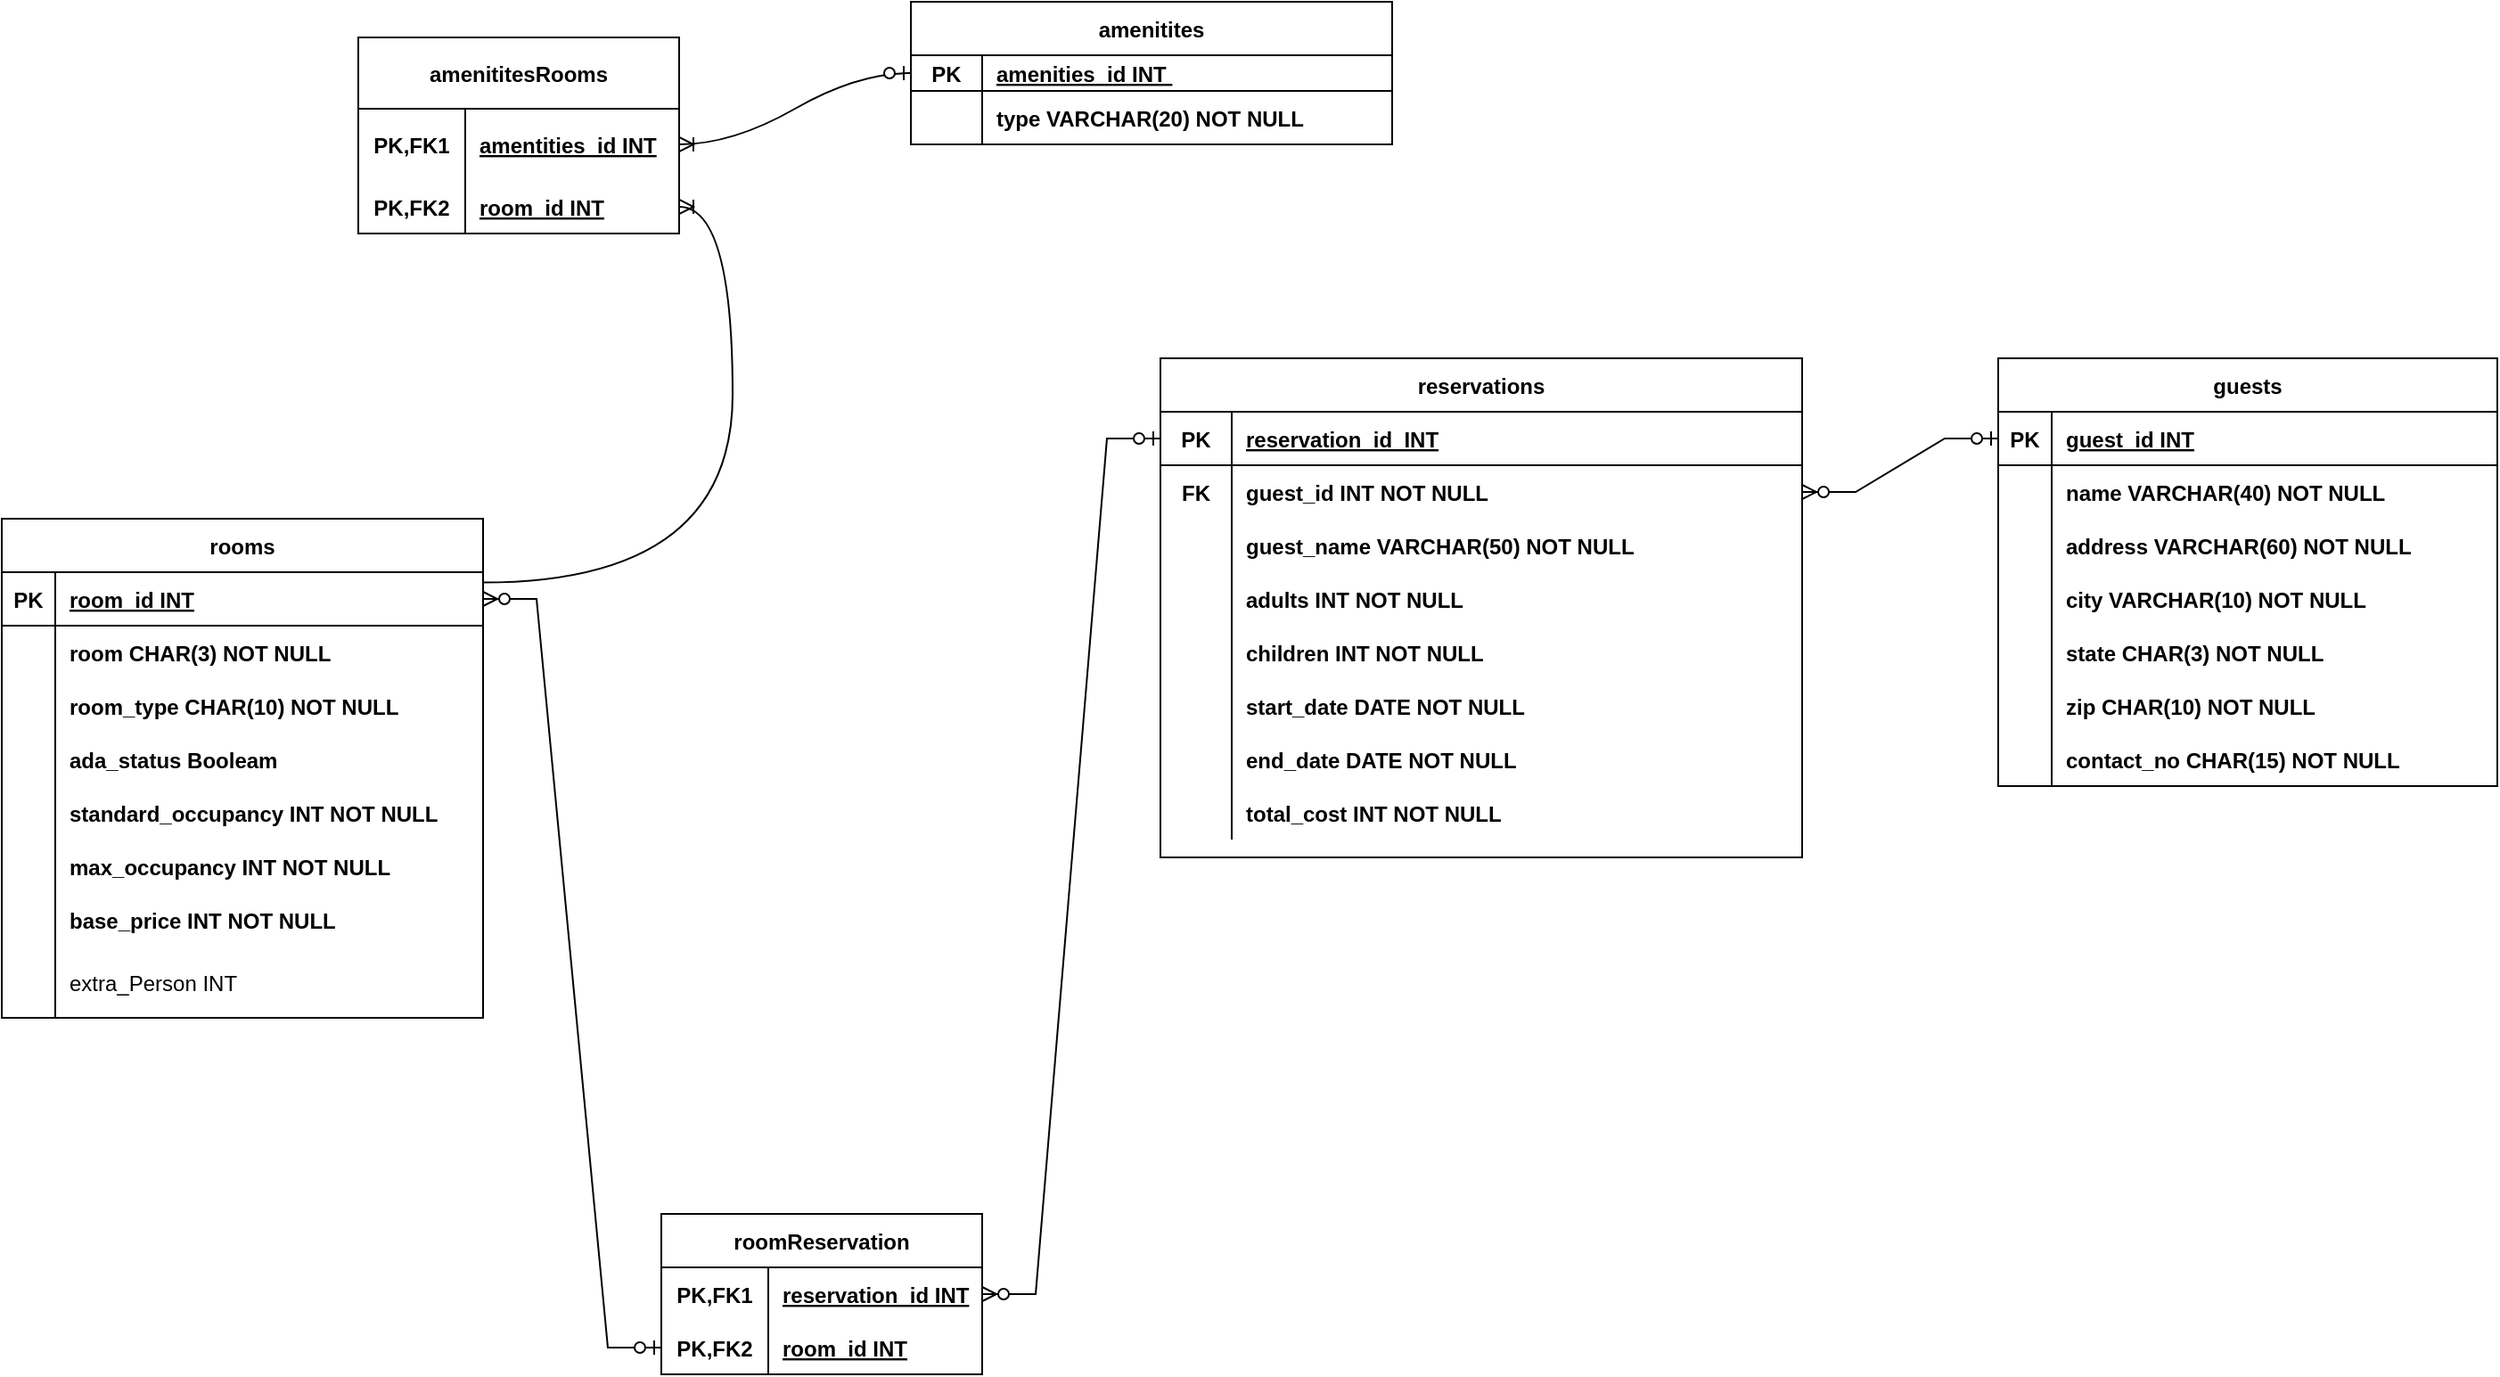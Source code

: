 <mxfile version="17.0.0" type="github">
  <diagram id="BOBg9P0p9itSkzy7MC-l" name="Page-1">
    <mxGraphModel dx="1747" dy="896" grid="1" gridSize="10" guides="1" tooltips="1" connect="1" arrows="1" fold="1" page="1" pageScale="1" pageWidth="850" pageHeight="1100" math="0" shadow="0">
      <root>
        <mxCell id="0" />
        <mxCell id="1" parent="0" />
        <mxCell id="4Msq5oDwL8IhgxMSqHbl-1" value="reservations" style="shape=table;startSize=30;container=1;collapsible=1;childLayout=tableLayout;fixedRows=1;rowLines=0;fontStyle=1;align=center;resizeLast=1;" parent="1" vertex="1">
          <mxGeometry x="1030" y="370" width="360" height="280" as="geometry" />
        </mxCell>
        <mxCell id="4Msq5oDwL8IhgxMSqHbl-2" value="" style="shape=tableRow;horizontal=0;startSize=0;swimlaneHead=0;swimlaneBody=0;fillColor=none;collapsible=0;dropTarget=0;points=[[0,0.5],[1,0.5]];portConstraint=eastwest;top=0;left=0;right=0;bottom=1;" parent="4Msq5oDwL8IhgxMSqHbl-1" vertex="1">
          <mxGeometry y="30" width="360" height="30" as="geometry" />
        </mxCell>
        <mxCell id="4Msq5oDwL8IhgxMSqHbl-3" value="PK" style="shape=partialRectangle;connectable=0;fillColor=none;top=0;left=0;bottom=0;right=0;fontStyle=1;overflow=hidden;" parent="4Msq5oDwL8IhgxMSqHbl-2" vertex="1">
          <mxGeometry width="40" height="30" as="geometry">
            <mxRectangle width="40" height="30" as="alternateBounds" />
          </mxGeometry>
        </mxCell>
        <mxCell id="4Msq5oDwL8IhgxMSqHbl-4" value="reservation_id  INT" style="shape=partialRectangle;connectable=0;fillColor=none;top=0;left=0;bottom=0;right=0;align=left;spacingLeft=6;fontStyle=5;overflow=hidden;" parent="4Msq5oDwL8IhgxMSqHbl-2" vertex="1">
          <mxGeometry x="40" width="320" height="30" as="geometry">
            <mxRectangle width="320" height="30" as="alternateBounds" />
          </mxGeometry>
        </mxCell>
        <mxCell id="4Msq5oDwL8IhgxMSqHbl-5" value="" style="shape=tableRow;horizontal=0;startSize=0;swimlaneHead=0;swimlaneBody=0;fillColor=none;collapsible=0;dropTarget=0;points=[[0,0.5],[1,0.5]];portConstraint=eastwest;top=0;left=0;right=0;bottom=0;" parent="4Msq5oDwL8IhgxMSqHbl-1" vertex="1">
          <mxGeometry y="60" width="360" height="30" as="geometry" />
        </mxCell>
        <mxCell id="4Msq5oDwL8IhgxMSqHbl-6" value="FK" style="shape=partialRectangle;connectable=0;fillColor=none;top=0;left=0;bottom=0;right=0;editable=1;overflow=hidden;fontStyle=1" parent="4Msq5oDwL8IhgxMSqHbl-5" vertex="1">
          <mxGeometry width="40" height="30" as="geometry">
            <mxRectangle width="40" height="30" as="alternateBounds" />
          </mxGeometry>
        </mxCell>
        <mxCell id="4Msq5oDwL8IhgxMSqHbl-7" value="guest_id INT NOT NULL" style="shape=partialRectangle;connectable=0;fillColor=none;top=0;left=0;bottom=0;right=0;align=left;spacingLeft=6;overflow=hidden;fontStyle=1" parent="4Msq5oDwL8IhgxMSqHbl-5" vertex="1">
          <mxGeometry x="40" width="320" height="30" as="geometry">
            <mxRectangle width="320" height="30" as="alternateBounds" />
          </mxGeometry>
        </mxCell>
        <mxCell id="4Msq5oDwL8IhgxMSqHbl-115" value="" style="shape=tableRow;horizontal=0;startSize=0;swimlaneHead=0;swimlaneBody=0;fillColor=none;collapsible=0;dropTarget=0;points=[[0,0.5],[1,0.5]];portConstraint=eastwest;top=0;left=0;right=0;bottom=0;" parent="4Msq5oDwL8IhgxMSqHbl-1" vertex="1">
          <mxGeometry y="90" width="360" height="30" as="geometry" />
        </mxCell>
        <mxCell id="4Msq5oDwL8IhgxMSqHbl-116" value="" style="shape=partialRectangle;connectable=0;fillColor=none;top=0;left=0;bottom=0;right=0;editable=1;overflow=hidden;" parent="4Msq5oDwL8IhgxMSqHbl-115" vertex="1">
          <mxGeometry width="40" height="30" as="geometry">
            <mxRectangle width="40" height="30" as="alternateBounds" />
          </mxGeometry>
        </mxCell>
        <mxCell id="4Msq5oDwL8IhgxMSqHbl-117" value="guest_name VARCHAR(50) NOT NULL" style="shape=partialRectangle;connectable=0;fillColor=none;top=0;left=0;bottom=0;right=0;align=left;spacingLeft=6;overflow=hidden;fontStyle=1" parent="4Msq5oDwL8IhgxMSqHbl-115" vertex="1">
          <mxGeometry x="40" width="320" height="30" as="geometry">
            <mxRectangle width="320" height="30" as="alternateBounds" />
          </mxGeometry>
        </mxCell>
        <mxCell id="4Msq5oDwL8IhgxMSqHbl-118" value="" style="shape=tableRow;horizontal=0;startSize=0;swimlaneHead=0;swimlaneBody=0;fillColor=none;collapsible=0;dropTarget=0;points=[[0,0.5],[1,0.5]];portConstraint=eastwest;top=0;left=0;right=0;bottom=0;" parent="4Msq5oDwL8IhgxMSqHbl-1" vertex="1">
          <mxGeometry y="120" width="360" height="30" as="geometry" />
        </mxCell>
        <mxCell id="4Msq5oDwL8IhgxMSqHbl-119" value="" style="shape=partialRectangle;connectable=0;fillColor=none;top=0;left=0;bottom=0;right=0;editable=1;overflow=hidden;" parent="4Msq5oDwL8IhgxMSqHbl-118" vertex="1">
          <mxGeometry width="40" height="30" as="geometry">
            <mxRectangle width="40" height="30" as="alternateBounds" />
          </mxGeometry>
        </mxCell>
        <mxCell id="4Msq5oDwL8IhgxMSqHbl-120" value="adults INT NOT NULL" style="shape=partialRectangle;connectable=0;fillColor=none;top=0;left=0;bottom=0;right=0;align=left;spacingLeft=6;overflow=hidden;fontStyle=1" parent="4Msq5oDwL8IhgxMSqHbl-118" vertex="1">
          <mxGeometry x="40" width="320" height="30" as="geometry">
            <mxRectangle width="320" height="30" as="alternateBounds" />
          </mxGeometry>
        </mxCell>
        <mxCell id="4Msq5oDwL8IhgxMSqHbl-121" value="" style="shape=tableRow;horizontal=0;startSize=0;swimlaneHead=0;swimlaneBody=0;fillColor=none;collapsible=0;dropTarget=0;points=[[0,0.5],[1,0.5]];portConstraint=eastwest;top=0;left=0;right=0;bottom=0;" parent="4Msq5oDwL8IhgxMSqHbl-1" vertex="1">
          <mxGeometry y="150" width="360" height="30" as="geometry" />
        </mxCell>
        <mxCell id="4Msq5oDwL8IhgxMSqHbl-122" value="" style="shape=partialRectangle;connectable=0;fillColor=none;top=0;left=0;bottom=0;right=0;editable=1;overflow=hidden;" parent="4Msq5oDwL8IhgxMSqHbl-121" vertex="1">
          <mxGeometry width="40" height="30" as="geometry">
            <mxRectangle width="40" height="30" as="alternateBounds" />
          </mxGeometry>
        </mxCell>
        <mxCell id="4Msq5oDwL8IhgxMSqHbl-123" value="children INT NOT NULL" style="shape=partialRectangle;connectable=0;fillColor=none;top=0;left=0;bottom=0;right=0;align=left;spacingLeft=6;overflow=hidden;fontStyle=1" parent="4Msq5oDwL8IhgxMSqHbl-121" vertex="1">
          <mxGeometry x="40" width="320" height="30" as="geometry">
            <mxRectangle width="320" height="30" as="alternateBounds" />
          </mxGeometry>
        </mxCell>
        <mxCell id="4Msq5oDwL8IhgxMSqHbl-124" value="" style="shape=tableRow;horizontal=0;startSize=0;swimlaneHead=0;swimlaneBody=0;fillColor=none;collapsible=0;dropTarget=0;points=[[0,0.5],[1,0.5]];portConstraint=eastwest;top=0;left=0;right=0;bottom=0;" parent="4Msq5oDwL8IhgxMSqHbl-1" vertex="1">
          <mxGeometry y="180" width="360" height="30" as="geometry" />
        </mxCell>
        <mxCell id="4Msq5oDwL8IhgxMSqHbl-125" value="" style="shape=partialRectangle;connectable=0;fillColor=none;top=0;left=0;bottom=0;right=0;editable=1;overflow=hidden;" parent="4Msq5oDwL8IhgxMSqHbl-124" vertex="1">
          <mxGeometry width="40" height="30" as="geometry">
            <mxRectangle width="40" height="30" as="alternateBounds" />
          </mxGeometry>
        </mxCell>
        <mxCell id="4Msq5oDwL8IhgxMSqHbl-126" value="start_date DATE NOT NULL" style="shape=partialRectangle;connectable=0;fillColor=none;top=0;left=0;bottom=0;right=0;align=left;spacingLeft=6;overflow=hidden;fontStyle=1" parent="4Msq5oDwL8IhgxMSqHbl-124" vertex="1">
          <mxGeometry x="40" width="320" height="30" as="geometry">
            <mxRectangle width="320" height="30" as="alternateBounds" />
          </mxGeometry>
        </mxCell>
        <mxCell id="4Msq5oDwL8IhgxMSqHbl-127" value="" style="shape=tableRow;horizontal=0;startSize=0;swimlaneHead=0;swimlaneBody=0;fillColor=none;collapsible=0;dropTarget=0;points=[[0,0.5],[1,0.5]];portConstraint=eastwest;top=0;left=0;right=0;bottom=0;" parent="4Msq5oDwL8IhgxMSqHbl-1" vertex="1">
          <mxGeometry y="210" width="360" height="30" as="geometry" />
        </mxCell>
        <mxCell id="4Msq5oDwL8IhgxMSqHbl-128" value="" style="shape=partialRectangle;connectable=0;fillColor=none;top=0;left=0;bottom=0;right=0;editable=1;overflow=hidden;" parent="4Msq5oDwL8IhgxMSqHbl-127" vertex="1">
          <mxGeometry width="40" height="30" as="geometry">
            <mxRectangle width="40" height="30" as="alternateBounds" />
          </mxGeometry>
        </mxCell>
        <mxCell id="4Msq5oDwL8IhgxMSqHbl-129" value="end_date DATE NOT NULL" style="shape=partialRectangle;connectable=0;fillColor=none;top=0;left=0;bottom=0;right=0;align=left;spacingLeft=6;overflow=hidden;fontStyle=1" parent="4Msq5oDwL8IhgxMSqHbl-127" vertex="1">
          <mxGeometry x="40" width="320" height="30" as="geometry">
            <mxRectangle width="320" height="30" as="alternateBounds" />
          </mxGeometry>
        </mxCell>
        <mxCell id="4Msq5oDwL8IhgxMSqHbl-130" value="" style="shape=tableRow;horizontal=0;startSize=0;swimlaneHead=0;swimlaneBody=0;fillColor=none;collapsible=0;dropTarget=0;points=[[0,0.5],[1,0.5]];portConstraint=eastwest;top=0;left=0;right=0;bottom=0;" parent="4Msq5oDwL8IhgxMSqHbl-1" vertex="1">
          <mxGeometry y="240" width="360" height="30" as="geometry" />
        </mxCell>
        <mxCell id="4Msq5oDwL8IhgxMSqHbl-131" value="" style="shape=partialRectangle;connectable=0;fillColor=none;top=0;left=0;bottom=0;right=0;editable=1;overflow=hidden;" parent="4Msq5oDwL8IhgxMSqHbl-130" vertex="1">
          <mxGeometry width="40" height="30" as="geometry">
            <mxRectangle width="40" height="30" as="alternateBounds" />
          </mxGeometry>
        </mxCell>
        <mxCell id="4Msq5oDwL8IhgxMSqHbl-132" value="total_cost INT NOT NULL" style="shape=partialRectangle;connectable=0;fillColor=none;top=0;left=0;bottom=0;right=0;align=left;spacingLeft=6;overflow=hidden;fontStyle=1" parent="4Msq5oDwL8IhgxMSqHbl-130" vertex="1">
          <mxGeometry x="40" width="320" height="30" as="geometry">
            <mxRectangle width="320" height="30" as="alternateBounds" />
          </mxGeometry>
        </mxCell>
        <mxCell id="4Msq5oDwL8IhgxMSqHbl-14" value="rooms" style="shape=table;startSize=30;container=1;collapsible=1;childLayout=tableLayout;fixedRows=1;rowLines=0;fontStyle=1;align=center;resizeLast=1;" parent="1" vertex="1">
          <mxGeometry x="380" y="460" width="270" height="280" as="geometry" />
        </mxCell>
        <mxCell id="4Msq5oDwL8IhgxMSqHbl-15" value="" style="shape=tableRow;horizontal=0;startSize=0;swimlaneHead=0;swimlaneBody=0;fillColor=none;collapsible=0;dropTarget=0;points=[[0,0.5],[1,0.5]];portConstraint=eastwest;top=0;left=0;right=0;bottom=1;" parent="4Msq5oDwL8IhgxMSqHbl-14" vertex="1">
          <mxGeometry y="30" width="270" height="30" as="geometry" />
        </mxCell>
        <mxCell id="4Msq5oDwL8IhgxMSqHbl-16" value="PK" style="shape=partialRectangle;connectable=0;fillColor=none;top=0;left=0;bottom=0;right=0;fontStyle=1;overflow=hidden;" parent="4Msq5oDwL8IhgxMSqHbl-15" vertex="1">
          <mxGeometry width="30" height="30" as="geometry">
            <mxRectangle width="30" height="30" as="alternateBounds" />
          </mxGeometry>
        </mxCell>
        <mxCell id="4Msq5oDwL8IhgxMSqHbl-17" value="room_id INT" style="shape=partialRectangle;connectable=0;fillColor=none;top=0;left=0;bottom=0;right=0;align=left;spacingLeft=6;fontStyle=5;overflow=hidden;" parent="4Msq5oDwL8IhgxMSqHbl-15" vertex="1">
          <mxGeometry x="30" width="240" height="30" as="geometry">
            <mxRectangle width="240" height="30" as="alternateBounds" />
          </mxGeometry>
        </mxCell>
        <mxCell id="4Msq5oDwL8IhgxMSqHbl-18" value="" style="shape=tableRow;horizontal=0;startSize=0;swimlaneHead=0;swimlaneBody=0;fillColor=none;collapsible=0;dropTarget=0;points=[[0,0.5],[1,0.5]];portConstraint=eastwest;top=0;left=0;right=0;bottom=0;" parent="4Msq5oDwL8IhgxMSqHbl-14" vertex="1">
          <mxGeometry y="60" width="270" height="30" as="geometry" />
        </mxCell>
        <mxCell id="4Msq5oDwL8IhgxMSqHbl-19" value="" style="shape=partialRectangle;connectable=0;fillColor=none;top=0;left=0;bottom=0;right=0;editable=1;overflow=hidden;" parent="4Msq5oDwL8IhgxMSqHbl-18" vertex="1">
          <mxGeometry width="30" height="30" as="geometry">
            <mxRectangle width="30" height="30" as="alternateBounds" />
          </mxGeometry>
        </mxCell>
        <mxCell id="4Msq5oDwL8IhgxMSqHbl-20" value="room CHAR(3) NOT NULL" style="shape=partialRectangle;connectable=0;fillColor=none;top=0;left=0;bottom=0;right=0;align=left;spacingLeft=6;overflow=hidden;fontStyle=1" parent="4Msq5oDwL8IhgxMSqHbl-18" vertex="1">
          <mxGeometry x="30" width="240" height="30" as="geometry">
            <mxRectangle width="240" height="30" as="alternateBounds" />
          </mxGeometry>
        </mxCell>
        <mxCell id="4Msq5oDwL8IhgxMSqHbl-21" value="" style="shape=tableRow;horizontal=0;startSize=0;swimlaneHead=0;swimlaneBody=0;fillColor=none;collapsible=0;dropTarget=0;points=[[0,0.5],[1,0.5]];portConstraint=eastwest;top=0;left=0;right=0;bottom=0;" parent="4Msq5oDwL8IhgxMSqHbl-14" vertex="1">
          <mxGeometry y="90" width="270" height="30" as="geometry" />
        </mxCell>
        <mxCell id="4Msq5oDwL8IhgxMSqHbl-22" value="" style="shape=partialRectangle;connectable=0;fillColor=none;top=0;left=0;bottom=0;right=0;editable=1;overflow=hidden;" parent="4Msq5oDwL8IhgxMSqHbl-21" vertex="1">
          <mxGeometry width="30" height="30" as="geometry">
            <mxRectangle width="30" height="30" as="alternateBounds" />
          </mxGeometry>
        </mxCell>
        <mxCell id="4Msq5oDwL8IhgxMSqHbl-23" value="room_type CHAR(10) NOT NULL" style="shape=partialRectangle;connectable=0;fillColor=none;top=0;left=0;bottom=0;right=0;align=left;spacingLeft=6;overflow=hidden;fontStyle=1" parent="4Msq5oDwL8IhgxMSqHbl-21" vertex="1">
          <mxGeometry x="30" width="240" height="30" as="geometry">
            <mxRectangle width="240" height="30" as="alternateBounds" />
          </mxGeometry>
        </mxCell>
        <mxCell id="4Msq5oDwL8IhgxMSqHbl-66" value="" style="shape=tableRow;horizontal=0;startSize=0;swimlaneHead=0;swimlaneBody=0;fillColor=none;collapsible=0;dropTarget=0;points=[[0,0.5],[1,0.5]];portConstraint=eastwest;top=0;left=0;right=0;bottom=0;" parent="4Msq5oDwL8IhgxMSqHbl-14" vertex="1">
          <mxGeometry y="120" width="270" height="30" as="geometry" />
        </mxCell>
        <mxCell id="4Msq5oDwL8IhgxMSqHbl-67" value="" style="shape=partialRectangle;connectable=0;fillColor=none;top=0;left=0;bottom=0;right=0;editable=1;overflow=hidden;" parent="4Msq5oDwL8IhgxMSqHbl-66" vertex="1">
          <mxGeometry width="30" height="30" as="geometry">
            <mxRectangle width="30" height="30" as="alternateBounds" />
          </mxGeometry>
        </mxCell>
        <mxCell id="4Msq5oDwL8IhgxMSqHbl-68" value="ada_status Booleam" style="shape=partialRectangle;connectable=0;fillColor=none;top=0;left=0;bottom=0;right=0;align=left;spacingLeft=6;overflow=hidden;fontStyle=1" parent="4Msq5oDwL8IhgxMSqHbl-66" vertex="1">
          <mxGeometry x="30" width="240" height="30" as="geometry">
            <mxRectangle width="240" height="30" as="alternateBounds" />
          </mxGeometry>
        </mxCell>
        <mxCell id="4Msq5oDwL8IhgxMSqHbl-69" value="" style="shape=tableRow;horizontal=0;startSize=0;swimlaneHead=0;swimlaneBody=0;fillColor=none;collapsible=0;dropTarget=0;points=[[0,0.5],[1,0.5]];portConstraint=eastwest;top=0;left=0;right=0;bottom=0;" parent="4Msq5oDwL8IhgxMSqHbl-14" vertex="1">
          <mxGeometry y="150" width="270" height="30" as="geometry" />
        </mxCell>
        <mxCell id="4Msq5oDwL8IhgxMSqHbl-70" value="" style="shape=partialRectangle;connectable=0;fillColor=none;top=0;left=0;bottom=0;right=0;editable=1;overflow=hidden;" parent="4Msq5oDwL8IhgxMSqHbl-69" vertex="1">
          <mxGeometry width="30" height="30" as="geometry">
            <mxRectangle width="30" height="30" as="alternateBounds" />
          </mxGeometry>
        </mxCell>
        <mxCell id="4Msq5oDwL8IhgxMSqHbl-71" value="standard_occupancy INT NOT NULL" style="shape=partialRectangle;connectable=0;fillColor=none;top=0;left=0;bottom=0;right=0;align=left;spacingLeft=6;overflow=hidden;fontStyle=1" parent="4Msq5oDwL8IhgxMSqHbl-69" vertex="1">
          <mxGeometry x="30" width="240" height="30" as="geometry">
            <mxRectangle width="240" height="30" as="alternateBounds" />
          </mxGeometry>
        </mxCell>
        <mxCell id="4Msq5oDwL8IhgxMSqHbl-72" value="" style="shape=tableRow;horizontal=0;startSize=0;swimlaneHead=0;swimlaneBody=0;fillColor=none;collapsible=0;dropTarget=0;points=[[0,0.5],[1,0.5]];portConstraint=eastwest;top=0;left=0;right=0;bottom=0;" parent="4Msq5oDwL8IhgxMSqHbl-14" vertex="1">
          <mxGeometry y="180" width="270" height="30" as="geometry" />
        </mxCell>
        <mxCell id="4Msq5oDwL8IhgxMSqHbl-73" value="" style="shape=partialRectangle;connectable=0;fillColor=none;top=0;left=0;bottom=0;right=0;editable=1;overflow=hidden;" parent="4Msq5oDwL8IhgxMSqHbl-72" vertex="1">
          <mxGeometry width="30" height="30" as="geometry">
            <mxRectangle width="30" height="30" as="alternateBounds" />
          </mxGeometry>
        </mxCell>
        <mxCell id="4Msq5oDwL8IhgxMSqHbl-74" value="max_occupancy INT NOT NULL" style="shape=partialRectangle;connectable=0;fillColor=none;top=0;left=0;bottom=0;right=0;align=left;spacingLeft=6;overflow=hidden;fontStyle=1" parent="4Msq5oDwL8IhgxMSqHbl-72" vertex="1">
          <mxGeometry x="30" width="240" height="30" as="geometry">
            <mxRectangle width="240" height="30" as="alternateBounds" />
          </mxGeometry>
        </mxCell>
        <mxCell id="4Msq5oDwL8IhgxMSqHbl-97" value="" style="shape=tableRow;horizontal=0;startSize=0;swimlaneHead=0;swimlaneBody=0;fillColor=none;collapsible=0;dropTarget=0;points=[[0,0.5],[1,0.5]];portConstraint=eastwest;top=0;left=0;right=0;bottom=0;" parent="4Msq5oDwL8IhgxMSqHbl-14" vertex="1">
          <mxGeometry y="210" width="270" height="30" as="geometry" />
        </mxCell>
        <mxCell id="4Msq5oDwL8IhgxMSqHbl-98" value="" style="shape=partialRectangle;connectable=0;fillColor=none;top=0;left=0;bottom=0;right=0;editable=1;overflow=hidden;" parent="4Msq5oDwL8IhgxMSqHbl-97" vertex="1">
          <mxGeometry width="30" height="30" as="geometry">
            <mxRectangle width="30" height="30" as="alternateBounds" />
          </mxGeometry>
        </mxCell>
        <mxCell id="4Msq5oDwL8IhgxMSqHbl-99" value="base_price INT NOT NULL" style="shape=partialRectangle;connectable=0;fillColor=none;top=0;left=0;bottom=0;right=0;align=left;spacingLeft=6;overflow=hidden;fontStyle=1" parent="4Msq5oDwL8IhgxMSqHbl-97" vertex="1">
          <mxGeometry x="30" width="240" height="30" as="geometry">
            <mxRectangle width="240" height="30" as="alternateBounds" />
          </mxGeometry>
        </mxCell>
        <mxCell id="4Msq5oDwL8IhgxMSqHbl-100" value="" style="shape=tableRow;horizontal=0;startSize=0;swimlaneHead=0;swimlaneBody=0;fillColor=none;collapsible=0;dropTarget=0;points=[[0,0.5],[1,0.5]];portConstraint=eastwest;top=0;left=0;right=0;bottom=0;" parent="4Msq5oDwL8IhgxMSqHbl-14" vertex="1">
          <mxGeometry y="240" width="270" height="40" as="geometry" />
        </mxCell>
        <mxCell id="4Msq5oDwL8IhgxMSqHbl-101" value="" style="shape=partialRectangle;connectable=0;fillColor=none;top=0;left=0;bottom=0;right=0;editable=1;overflow=hidden;" parent="4Msq5oDwL8IhgxMSqHbl-100" vertex="1">
          <mxGeometry width="30" height="40" as="geometry">
            <mxRectangle width="30" height="40" as="alternateBounds" />
          </mxGeometry>
        </mxCell>
        <mxCell id="4Msq5oDwL8IhgxMSqHbl-102" value="extra_Person INT" style="shape=partialRectangle;connectable=0;fillColor=none;top=0;left=0;bottom=0;right=0;align=left;spacingLeft=6;overflow=hidden;fontStyle=0" parent="4Msq5oDwL8IhgxMSqHbl-100" vertex="1">
          <mxGeometry x="30" width="240" height="40" as="geometry">
            <mxRectangle width="240" height="40" as="alternateBounds" />
          </mxGeometry>
        </mxCell>
        <mxCell id="4Msq5oDwL8IhgxMSqHbl-27" value="guests" style="shape=table;startSize=30;container=1;collapsible=1;childLayout=tableLayout;fixedRows=1;rowLines=0;fontStyle=1;align=center;resizeLast=1;" parent="1" vertex="1">
          <mxGeometry x="1500" y="370" width="280" height="240" as="geometry" />
        </mxCell>
        <mxCell id="4Msq5oDwL8IhgxMSqHbl-28" value="" style="shape=tableRow;horizontal=0;startSize=0;swimlaneHead=0;swimlaneBody=0;fillColor=none;collapsible=0;dropTarget=0;points=[[0,0.5],[1,0.5]];portConstraint=eastwest;top=0;left=0;right=0;bottom=1;" parent="4Msq5oDwL8IhgxMSqHbl-27" vertex="1">
          <mxGeometry y="30" width="280" height="30" as="geometry" />
        </mxCell>
        <mxCell id="4Msq5oDwL8IhgxMSqHbl-29" value="PK" style="shape=partialRectangle;connectable=0;fillColor=none;top=0;left=0;bottom=0;right=0;fontStyle=1;overflow=hidden;" parent="4Msq5oDwL8IhgxMSqHbl-28" vertex="1">
          <mxGeometry width="30" height="30" as="geometry">
            <mxRectangle width="30" height="30" as="alternateBounds" />
          </mxGeometry>
        </mxCell>
        <mxCell id="4Msq5oDwL8IhgxMSqHbl-30" value="guest_id INT" style="shape=partialRectangle;connectable=0;fillColor=none;top=0;left=0;bottom=0;right=0;align=left;spacingLeft=6;fontStyle=5;overflow=hidden;" parent="4Msq5oDwL8IhgxMSqHbl-28" vertex="1">
          <mxGeometry x="30" width="250" height="30" as="geometry">
            <mxRectangle width="250" height="30" as="alternateBounds" />
          </mxGeometry>
        </mxCell>
        <mxCell id="4Msq5oDwL8IhgxMSqHbl-31" value="" style="shape=tableRow;horizontal=0;startSize=0;swimlaneHead=0;swimlaneBody=0;fillColor=none;collapsible=0;dropTarget=0;points=[[0,0.5],[1,0.5]];portConstraint=eastwest;top=0;left=0;right=0;bottom=0;" parent="4Msq5oDwL8IhgxMSqHbl-27" vertex="1">
          <mxGeometry y="60" width="280" height="30" as="geometry" />
        </mxCell>
        <mxCell id="4Msq5oDwL8IhgxMSqHbl-32" value="" style="shape=partialRectangle;connectable=0;fillColor=none;top=0;left=0;bottom=0;right=0;editable=1;overflow=hidden;" parent="4Msq5oDwL8IhgxMSqHbl-31" vertex="1">
          <mxGeometry width="30" height="30" as="geometry">
            <mxRectangle width="30" height="30" as="alternateBounds" />
          </mxGeometry>
        </mxCell>
        <mxCell id="4Msq5oDwL8IhgxMSqHbl-33" value="name VARCHAR(40) NOT NULL" style="shape=partialRectangle;connectable=0;fillColor=none;top=0;left=0;bottom=0;right=0;align=left;spacingLeft=6;overflow=hidden;fontStyle=1" parent="4Msq5oDwL8IhgxMSqHbl-31" vertex="1">
          <mxGeometry x="30" width="250" height="30" as="geometry">
            <mxRectangle width="250" height="30" as="alternateBounds" />
          </mxGeometry>
        </mxCell>
        <mxCell id="4Msq5oDwL8IhgxMSqHbl-34" value="" style="shape=tableRow;horizontal=0;startSize=0;swimlaneHead=0;swimlaneBody=0;fillColor=none;collapsible=0;dropTarget=0;points=[[0,0.5],[1,0.5]];portConstraint=eastwest;top=0;left=0;right=0;bottom=0;" parent="4Msq5oDwL8IhgxMSqHbl-27" vertex="1">
          <mxGeometry y="90" width="280" height="30" as="geometry" />
        </mxCell>
        <mxCell id="4Msq5oDwL8IhgxMSqHbl-35" value="" style="shape=partialRectangle;connectable=0;fillColor=none;top=0;left=0;bottom=0;right=0;editable=1;overflow=hidden;" parent="4Msq5oDwL8IhgxMSqHbl-34" vertex="1">
          <mxGeometry width="30" height="30" as="geometry">
            <mxRectangle width="30" height="30" as="alternateBounds" />
          </mxGeometry>
        </mxCell>
        <mxCell id="4Msq5oDwL8IhgxMSqHbl-36" value="address VARCHAR(60) NOT NULL" style="shape=partialRectangle;connectable=0;fillColor=none;top=0;left=0;bottom=0;right=0;align=left;spacingLeft=6;overflow=hidden;fontStyle=1" parent="4Msq5oDwL8IhgxMSqHbl-34" vertex="1">
          <mxGeometry x="30" width="250" height="30" as="geometry">
            <mxRectangle width="250" height="30" as="alternateBounds" />
          </mxGeometry>
        </mxCell>
        <mxCell id="4Msq5oDwL8IhgxMSqHbl-37" value="" style="shape=tableRow;horizontal=0;startSize=0;swimlaneHead=0;swimlaneBody=0;fillColor=none;collapsible=0;dropTarget=0;points=[[0,0.5],[1,0.5]];portConstraint=eastwest;top=0;left=0;right=0;bottom=0;" parent="4Msq5oDwL8IhgxMSqHbl-27" vertex="1">
          <mxGeometry y="120" width="280" height="30" as="geometry" />
        </mxCell>
        <mxCell id="4Msq5oDwL8IhgxMSqHbl-38" value="" style="shape=partialRectangle;connectable=0;fillColor=none;top=0;left=0;bottom=0;right=0;editable=1;overflow=hidden;" parent="4Msq5oDwL8IhgxMSqHbl-37" vertex="1">
          <mxGeometry width="30" height="30" as="geometry">
            <mxRectangle width="30" height="30" as="alternateBounds" />
          </mxGeometry>
        </mxCell>
        <mxCell id="4Msq5oDwL8IhgxMSqHbl-39" value="city VARCHAR(10) NOT NULL" style="shape=partialRectangle;connectable=0;fillColor=none;top=0;left=0;bottom=0;right=0;align=left;spacingLeft=6;overflow=hidden;fontStyle=1" parent="4Msq5oDwL8IhgxMSqHbl-37" vertex="1">
          <mxGeometry x="30" width="250" height="30" as="geometry">
            <mxRectangle width="250" height="30" as="alternateBounds" />
          </mxGeometry>
        </mxCell>
        <mxCell id="4Msq5oDwL8IhgxMSqHbl-103" value="" style="shape=tableRow;horizontal=0;startSize=0;swimlaneHead=0;swimlaneBody=0;fillColor=none;collapsible=0;dropTarget=0;points=[[0,0.5],[1,0.5]];portConstraint=eastwest;top=0;left=0;right=0;bottom=0;fontStyle=1" parent="4Msq5oDwL8IhgxMSqHbl-27" vertex="1">
          <mxGeometry y="150" width="280" height="30" as="geometry" />
        </mxCell>
        <mxCell id="4Msq5oDwL8IhgxMSqHbl-104" value="" style="shape=partialRectangle;connectable=0;fillColor=none;top=0;left=0;bottom=0;right=0;editable=1;overflow=hidden;" parent="4Msq5oDwL8IhgxMSqHbl-103" vertex="1">
          <mxGeometry width="30" height="30" as="geometry">
            <mxRectangle width="30" height="30" as="alternateBounds" />
          </mxGeometry>
        </mxCell>
        <mxCell id="4Msq5oDwL8IhgxMSqHbl-105" value="state CHAR(3) NOT NULL" style="shape=partialRectangle;connectable=0;fillColor=none;top=0;left=0;bottom=0;right=0;align=left;spacingLeft=6;overflow=hidden;fontStyle=1" parent="4Msq5oDwL8IhgxMSqHbl-103" vertex="1">
          <mxGeometry x="30" width="250" height="30" as="geometry">
            <mxRectangle width="250" height="30" as="alternateBounds" />
          </mxGeometry>
        </mxCell>
        <mxCell id="4Msq5oDwL8IhgxMSqHbl-106" value="" style="shape=tableRow;horizontal=0;startSize=0;swimlaneHead=0;swimlaneBody=0;fillColor=none;collapsible=0;dropTarget=0;points=[[0,0.5],[1,0.5]];portConstraint=eastwest;top=0;left=0;right=0;bottom=0;" parent="4Msq5oDwL8IhgxMSqHbl-27" vertex="1">
          <mxGeometry y="180" width="280" height="30" as="geometry" />
        </mxCell>
        <mxCell id="4Msq5oDwL8IhgxMSqHbl-107" value="" style="shape=partialRectangle;connectable=0;fillColor=none;top=0;left=0;bottom=0;right=0;editable=1;overflow=hidden;" parent="4Msq5oDwL8IhgxMSqHbl-106" vertex="1">
          <mxGeometry width="30" height="30" as="geometry">
            <mxRectangle width="30" height="30" as="alternateBounds" />
          </mxGeometry>
        </mxCell>
        <mxCell id="4Msq5oDwL8IhgxMSqHbl-108" value="zip CHAR(10) NOT NULL" style="shape=partialRectangle;connectable=0;fillColor=none;top=0;left=0;bottom=0;right=0;align=left;spacingLeft=6;overflow=hidden;fontStyle=1" parent="4Msq5oDwL8IhgxMSqHbl-106" vertex="1">
          <mxGeometry x="30" width="250" height="30" as="geometry">
            <mxRectangle width="250" height="30" as="alternateBounds" />
          </mxGeometry>
        </mxCell>
        <mxCell id="4Msq5oDwL8IhgxMSqHbl-109" value="" style="shape=tableRow;horizontal=0;startSize=0;swimlaneHead=0;swimlaneBody=0;fillColor=none;collapsible=0;dropTarget=0;points=[[0,0.5],[1,0.5]];portConstraint=eastwest;top=0;left=0;right=0;bottom=0;" parent="4Msq5oDwL8IhgxMSqHbl-27" vertex="1">
          <mxGeometry y="210" width="280" height="30" as="geometry" />
        </mxCell>
        <mxCell id="4Msq5oDwL8IhgxMSqHbl-110" value="" style="shape=partialRectangle;connectable=0;fillColor=none;top=0;left=0;bottom=0;right=0;editable=1;overflow=hidden;" parent="4Msq5oDwL8IhgxMSqHbl-109" vertex="1">
          <mxGeometry width="30" height="30" as="geometry">
            <mxRectangle width="30" height="30" as="alternateBounds" />
          </mxGeometry>
        </mxCell>
        <mxCell id="4Msq5oDwL8IhgxMSqHbl-111" value="contact_no CHAR(15) NOT NULL" style="shape=partialRectangle;connectable=0;fillColor=none;top=0;left=0;bottom=0;right=0;align=left;spacingLeft=6;overflow=hidden;fontStyle=1" parent="4Msq5oDwL8IhgxMSqHbl-109" vertex="1">
          <mxGeometry x="30" width="250" height="30" as="geometry">
            <mxRectangle width="250" height="30" as="alternateBounds" />
          </mxGeometry>
        </mxCell>
        <mxCell id="4Msq5oDwL8IhgxMSqHbl-40" value="amenititesRooms" style="shape=table;startSize=40;container=1;collapsible=1;childLayout=tableLayout;fixedRows=1;rowLines=0;fontStyle=1;align=center;resizeLast=1;" parent="1" vertex="1">
          <mxGeometry x="580" y="190" width="180" height="110" as="geometry" />
        </mxCell>
        <mxCell id="4Msq5oDwL8IhgxMSqHbl-41" value="" style="shape=tableRow;horizontal=0;startSize=0;swimlaneHead=0;swimlaneBody=0;fillColor=none;collapsible=0;dropTarget=0;points=[[0,0.5],[1,0.5]];portConstraint=eastwest;top=0;left=0;right=0;bottom=0;" parent="4Msq5oDwL8IhgxMSqHbl-40" vertex="1">
          <mxGeometry y="40" width="180" height="40" as="geometry" />
        </mxCell>
        <mxCell id="4Msq5oDwL8IhgxMSqHbl-42" value="PK,FK1" style="shape=partialRectangle;connectable=0;fillColor=none;top=0;left=0;bottom=0;right=0;fontStyle=1;overflow=hidden;" parent="4Msq5oDwL8IhgxMSqHbl-41" vertex="1">
          <mxGeometry width="60" height="40" as="geometry">
            <mxRectangle width="60" height="40" as="alternateBounds" />
          </mxGeometry>
        </mxCell>
        <mxCell id="4Msq5oDwL8IhgxMSqHbl-43" value="amentities_id INT" style="shape=partialRectangle;connectable=0;fillColor=none;top=0;left=0;bottom=0;right=0;align=left;spacingLeft=6;fontStyle=5;overflow=hidden;" parent="4Msq5oDwL8IhgxMSqHbl-41" vertex="1">
          <mxGeometry x="60" width="120" height="40" as="geometry">
            <mxRectangle width="120" height="40" as="alternateBounds" />
          </mxGeometry>
        </mxCell>
        <mxCell id="4Msq5oDwL8IhgxMSqHbl-44" value="" style="shape=tableRow;horizontal=0;startSize=0;swimlaneHead=0;swimlaneBody=0;fillColor=none;collapsible=0;dropTarget=0;points=[[0,0.5],[1,0.5]];portConstraint=eastwest;top=0;left=0;right=0;bottom=1;" parent="4Msq5oDwL8IhgxMSqHbl-40" vertex="1">
          <mxGeometry y="80" width="180" height="30" as="geometry" />
        </mxCell>
        <mxCell id="4Msq5oDwL8IhgxMSqHbl-45" value="PK,FK2" style="shape=partialRectangle;connectable=0;fillColor=none;top=0;left=0;bottom=0;right=0;fontStyle=1;overflow=hidden;" parent="4Msq5oDwL8IhgxMSqHbl-44" vertex="1">
          <mxGeometry width="60" height="30" as="geometry">
            <mxRectangle width="60" height="30" as="alternateBounds" />
          </mxGeometry>
        </mxCell>
        <mxCell id="4Msq5oDwL8IhgxMSqHbl-46" value="room_id INT" style="shape=partialRectangle;connectable=0;fillColor=none;top=0;left=0;bottom=0;right=0;align=left;spacingLeft=6;fontStyle=5;overflow=hidden;" parent="4Msq5oDwL8IhgxMSqHbl-44" vertex="1">
          <mxGeometry x="60" width="120" height="30" as="geometry">
            <mxRectangle width="120" height="30" as="alternateBounds" />
          </mxGeometry>
        </mxCell>
        <mxCell id="4Msq5oDwL8IhgxMSqHbl-53" value="amenitites" style="shape=table;startSize=30;container=1;collapsible=1;childLayout=tableLayout;fixedRows=1;rowLines=0;fontStyle=1;align=center;resizeLast=1;" parent="1" vertex="1">
          <mxGeometry x="890" y="170" width="270" height="80" as="geometry" />
        </mxCell>
        <mxCell id="4Msq5oDwL8IhgxMSqHbl-54" value="" style="shape=tableRow;horizontal=0;startSize=0;swimlaneHead=0;swimlaneBody=0;fillColor=none;collapsible=0;dropTarget=0;points=[[0,0.5],[1,0.5]];portConstraint=eastwest;top=0;left=0;right=0;bottom=1;" parent="4Msq5oDwL8IhgxMSqHbl-53" vertex="1">
          <mxGeometry y="30" width="270" height="20" as="geometry" />
        </mxCell>
        <mxCell id="4Msq5oDwL8IhgxMSqHbl-55" value="PK" style="shape=partialRectangle;connectable=0;fillColor=none;top=0;left=0;bottom=0;right=0;fontStyle=1;overflow=hidden;" parent="4Msq5oDwL8IhgxMSqHbl-54" vertex="1">
          <mxGeometry width="40" height="20" as="geometry">
            <mxRectangle width="40" height="20" as="alternateBounds" />
          </mxGeometry>
        </mxCell>
        <mxCell id="4Msq5oDwL8IhgxMSqHbl-56" value="amenities_id INT " style="shape=partialRectangle;connectable=0;fillColor=none;top=0;left=0;bottom=0;right=0;align=left;spacingLeft=6;fontStyle=5;overflow=hidden;" parent="4Msq5oDwL8IhgxMSqHbl-54" vertex="1">
          <mxGeometry x="40" width="230" height="20" as="geometry">
            <mxRectangle width="230" height="20" as="alternateBounds" />
          </mxGeometry>
        </mxCell>
        <mxCell id="4Msq5oDwL8IhgxMSqHbl-57" value="" style="shape=tableRow;horizontal=0;startSize=0;swimlaneHead=0;swimlaneBody=0;fillColor=none;collapsible=0;dropTarget=0;points=[[0,0.5],[1,0.5]];portConstraint=eastwest;top=0;left=0;right=0;bottom=0;" parent="4Msq5oDwL8IhgxMSqHbl-53" vertex="1">
          <mxGeometry y="50" width="270" height="30" as="geometry" />
        </mxCell>
        <mxCell id="4Msq5oDwL8IhgxMSqHbl-58" value="" style="shape=partialRectangle;connectable=0;fillColor=none;top=0;left=0;bottom=0;right=0;editable=1;overflow=hidden;" parent="4Msq5oDwL8IhgxMSqHbl-57" vertex="1">
          <mxGeometry width="40" height="30" as="geometry">
            <mxRectangle width="40" height="30" as="alternateBounds" />
          </mxGeometry>
        </mxCell>
        <mxCell id="4Msq5oDwL8IhgxMSqHbl-59" value="type VARCHAR(20) NOT NULL" style="shape=partialRectangle;connectable=0;fillColor=none;top=0;left=0;bottom=0;right=0;align=left;spacingLeft=6;overflow=hidden;fontStyle=1" parent="4Msq5oDwL8IhgxMSqHbl-57" vertex="1">
          <mxGeometry x="40" width="230" height="30" as="geometry">
            <mxRectangle width="230" height="30" as="alternateBounds" />
          </mxGeometry>
        </mxCell>
        <mxCell id="4Msq5oDwL8IhgxMSqHbl-168" value="" style="edgeStyle=entityRelationEdgeStyle;fontSize=12;html=1;endArrow=ERoneToMany;startArrow=ERzeroToOne;rounded=0;curved=1;entryX=1;entryY=0.5;entryDx=0;entryDy=0;exitX=0;exitY=0.5;exitDx=0;exitDy=0;" parent="1" source="4Msq5oDwL8IhgxMSqHbl-54" target="4Msq5oDwL8IhgxMSqHbl-41" edge="1">
          <mxGeometry width="100" height="100" relative="1" as="geometry">
            <mxPoint x="430" y="570" as="sourcePoint" />
            <mxPoint x="930" y="595" as="targetPoint" />
          </mxGeometry>
        </mxCell>
        <mxCell id="4Msq5oDwL8IhgxMSqHbl-170" value="" style="edgeStyle=entityRelationEdgeStyle;fontSize=12;html=1;endArrow=ERoneToMany;rounded=0;curved=1;exitX=0.998;exitY=0.193;exitDx=0;exitDy=0;exitPerimeter=0;" parent="1" source="4Msq5oDwL8IhgxMSqHbl-15" target="4Msq5oDwL8IhgxMSqHbl-44" edge="1">
          <mxGeometry width="100" height="100" relative="1" as="geometry">
            <mxPoint x="760" y="510" as="sourcePoint" />
            <mxPoint x="860" y="410" as="targetPoint" />
          </mxGeometry>
        </mxCell>
        <mxCell id="Q9onysHPIjpQnO1Mr3vg-4" value="" style="edgeStyle=entityRelationEdgeStyle;fontSize=12;html=1;endArrow=ERzeroToMany;startArrow=ERzeroToOne;rounded=0;entryX=1;entryY=0.5;entryDx=0;entryDy=0;exitX=0;exitY=0.5;exitDx=0;exitDy=0;" parent="1" source="4Msq5oDwL8IhgxMSqHbl-28" target="4Msq5oDwL8IhgxMSqHbl-5" edge="1">
          <mxGeometry width="100" height="100" relative="1" as="geometry">
            <mxPoint x="1440" y="360" as="sourcePoint" />
            <mxPoint x="1520" y="270" as="targetPoint" />
          </mxGeometry>
        </mxCell>
        <mxCell id="Q9onysHPIjpQnO1Mr3vg-45" value="" style="edgeStyle=entityRelationEdgeStyle;fontSize=12;html=1;endArrow=ERzeroToMany;startArrow=ERzeroToOne;rounded=0;entryX=1;entryY=0.5;entryDx=0;entryDy=0;exitX=0;exitY=0.5;exitDx=0;exitDy=0;" parent="1" source="4Msq5oDwL8IhgxMSqHbl-2" target="Q9onysHPIjpQnO1Mr3vg-87" edge="1">
          <mxGeometry width="100" height="100" relative="1" as="geometry">
            <mxPoint x="810" y="500" as="sourcePoint" />
            <mxPoint x="910" y="400" as="targetPoint" />
          </mxGeometry>
        </mxCell>
        <mxCell id="Q9onysHPIjpQnO1Mr3vg-86" value="roomReservation" style="shape=table;startSize=30;container=1;collapsible=1;childLayout=tableLayout;fixedRows=1;rowLines=0;fontStyle=1;align=center;resizeLast=1;" parent="1" vertex="1">
          <mxGeometry x="750" y="850" width="180" height="90" as="geometry" />
        </mxCell>
        <mxCell id="Q9onysHPIjpQnO1Mr3vg-87" value="" style="shape=tableRow;horizontal=0;startSize=0;swimlaneHead=0;swimlaneBody=0;fillColor=none;collapsible=0;dropTarget=0;points=[[0,0.5],[1,0.5]];portConstraint=eastwest;top=0;left=0;right=0;bottom=0;" parent="Q9onysHPIjpQnO1Mr3vg-86" vertex="1">
          <mxGeometry y="30" width="180" height="30" as="geometry" />
        </mxCell>
        <mxCell id="Q9onysHPIjpQnO1Mr3vg-88" value="PK,FK1" style="shape=partialRectangle;connectable=0;fillColor=none;top=0;left=0;bottom=0;right=0;fontStyle=1;overflow=hidden;" parent="Q9onysHPIjpQnO1Mr3vg-87" vertex="1">
          <mxGeometry width="60" height="30" as="geometry">
            <mxRectangle width="60" height="30" as="alternateBounds" />
          </mxGeometry>
        </mxCell>
        <mxCell id="Q9onysHPIjpQnO1Mr3vg-89" value="reservation_id INT" style="shape=partialRectangle;connectable=0;fillColor=none;top=0;left=0;bottom=0;right=0;align=left;spacingLeft=6;fontStyle=5;overflow=hidden;" parent="Q9onysHPIjpQnO1Mr3vg-87" vertex="1">
          <mxGeometry x="60" width="120" height="30" as="geometry">
            <mxRectangle width="120" height="30" as="alternateBounds" />
          </mxGeometry>
        </mxCell>
        <mxCell id="Q9onysHPIjpQnO1Mr3vg-90" value="" style="shape=tableRow;horizontal=0;startSize=0;swimlaneHead=0;swimlaneBody=0;fillColor=none;collapsible=0;dropTarget=0;points=[[0,0.5],[1,0.5]];portConstraint=eastwest;top=0;left=0;right=0;bottom=1;" parent="Q9onysHPIjpQnO1Mr3vg-86" vertex="1">
          <mxGeometry y="60" width="180" height="30" as="geometry" />
        </mxCell>
        <mxCell id="Q9onysHPIjpQnO1Mr3vg-91" value="PK,FK2" style="shape=partialRectangle;connectable=0;fillColor=none;top=0;left=0;bottom=0;right=0;fontStyle=1;overflow=hidden;" parent="Q9onysHPIjpQnO1Mr3vg-90" vertex="1">
          <mxGeometry width="60" height="30" as="geometry">
            <mxRectangle width="60" height="30" as="alternateBounds" />
          </mxGeometry>
        </mxCell>
        <mxCell id="Q9onysHPIjpQnO1Mr3vg-92" value="room_id INT" style="shape=partialRectangle;connectable=0;fillColor=none;top=0;left=0;bottom=0;right=0;align=left;spacingLeft=6;fontStyle=5;overflow=hidden;" parent="Q9onysHPIjpQnO1Mr3vg-90" vertex="1">
          <mxGeometry x="60" width="120" height="30" as="geometry">
            <mxRectangle width="120" height="30" as="alternateBounds" />
          </mxGeometry>
        </mxCell>
        <mxCell id="Q9onysHPIjpQnO1Mr3vg-101" value="" style="edgeStyle=entityRelationEdgeStyle;fontSize=12;html=1;endArrow=ERzeroToMany;startArrow=ERzeroToOne;rounded=0;entryX=1;entryY=0.5;entryDx=0;entryDy=0;" parent="1" source="Q9onysHPIjpQnO1Mr3vg-90" target="4Msq5oDwL8IhgxMSqHbl-15" edge="1">
          <mxGeometry width="100" height="100" relative="1" as="geometry">
            <mxPoint x="750" y="890" as="sourcePoint" />
            <mxPoint x="650" y="1370" as="targetPoint" />
          </mxGeometry>
        </mxCell>
      </root>
    </mxGraphModel>
  </diagram>
</mxfile>
